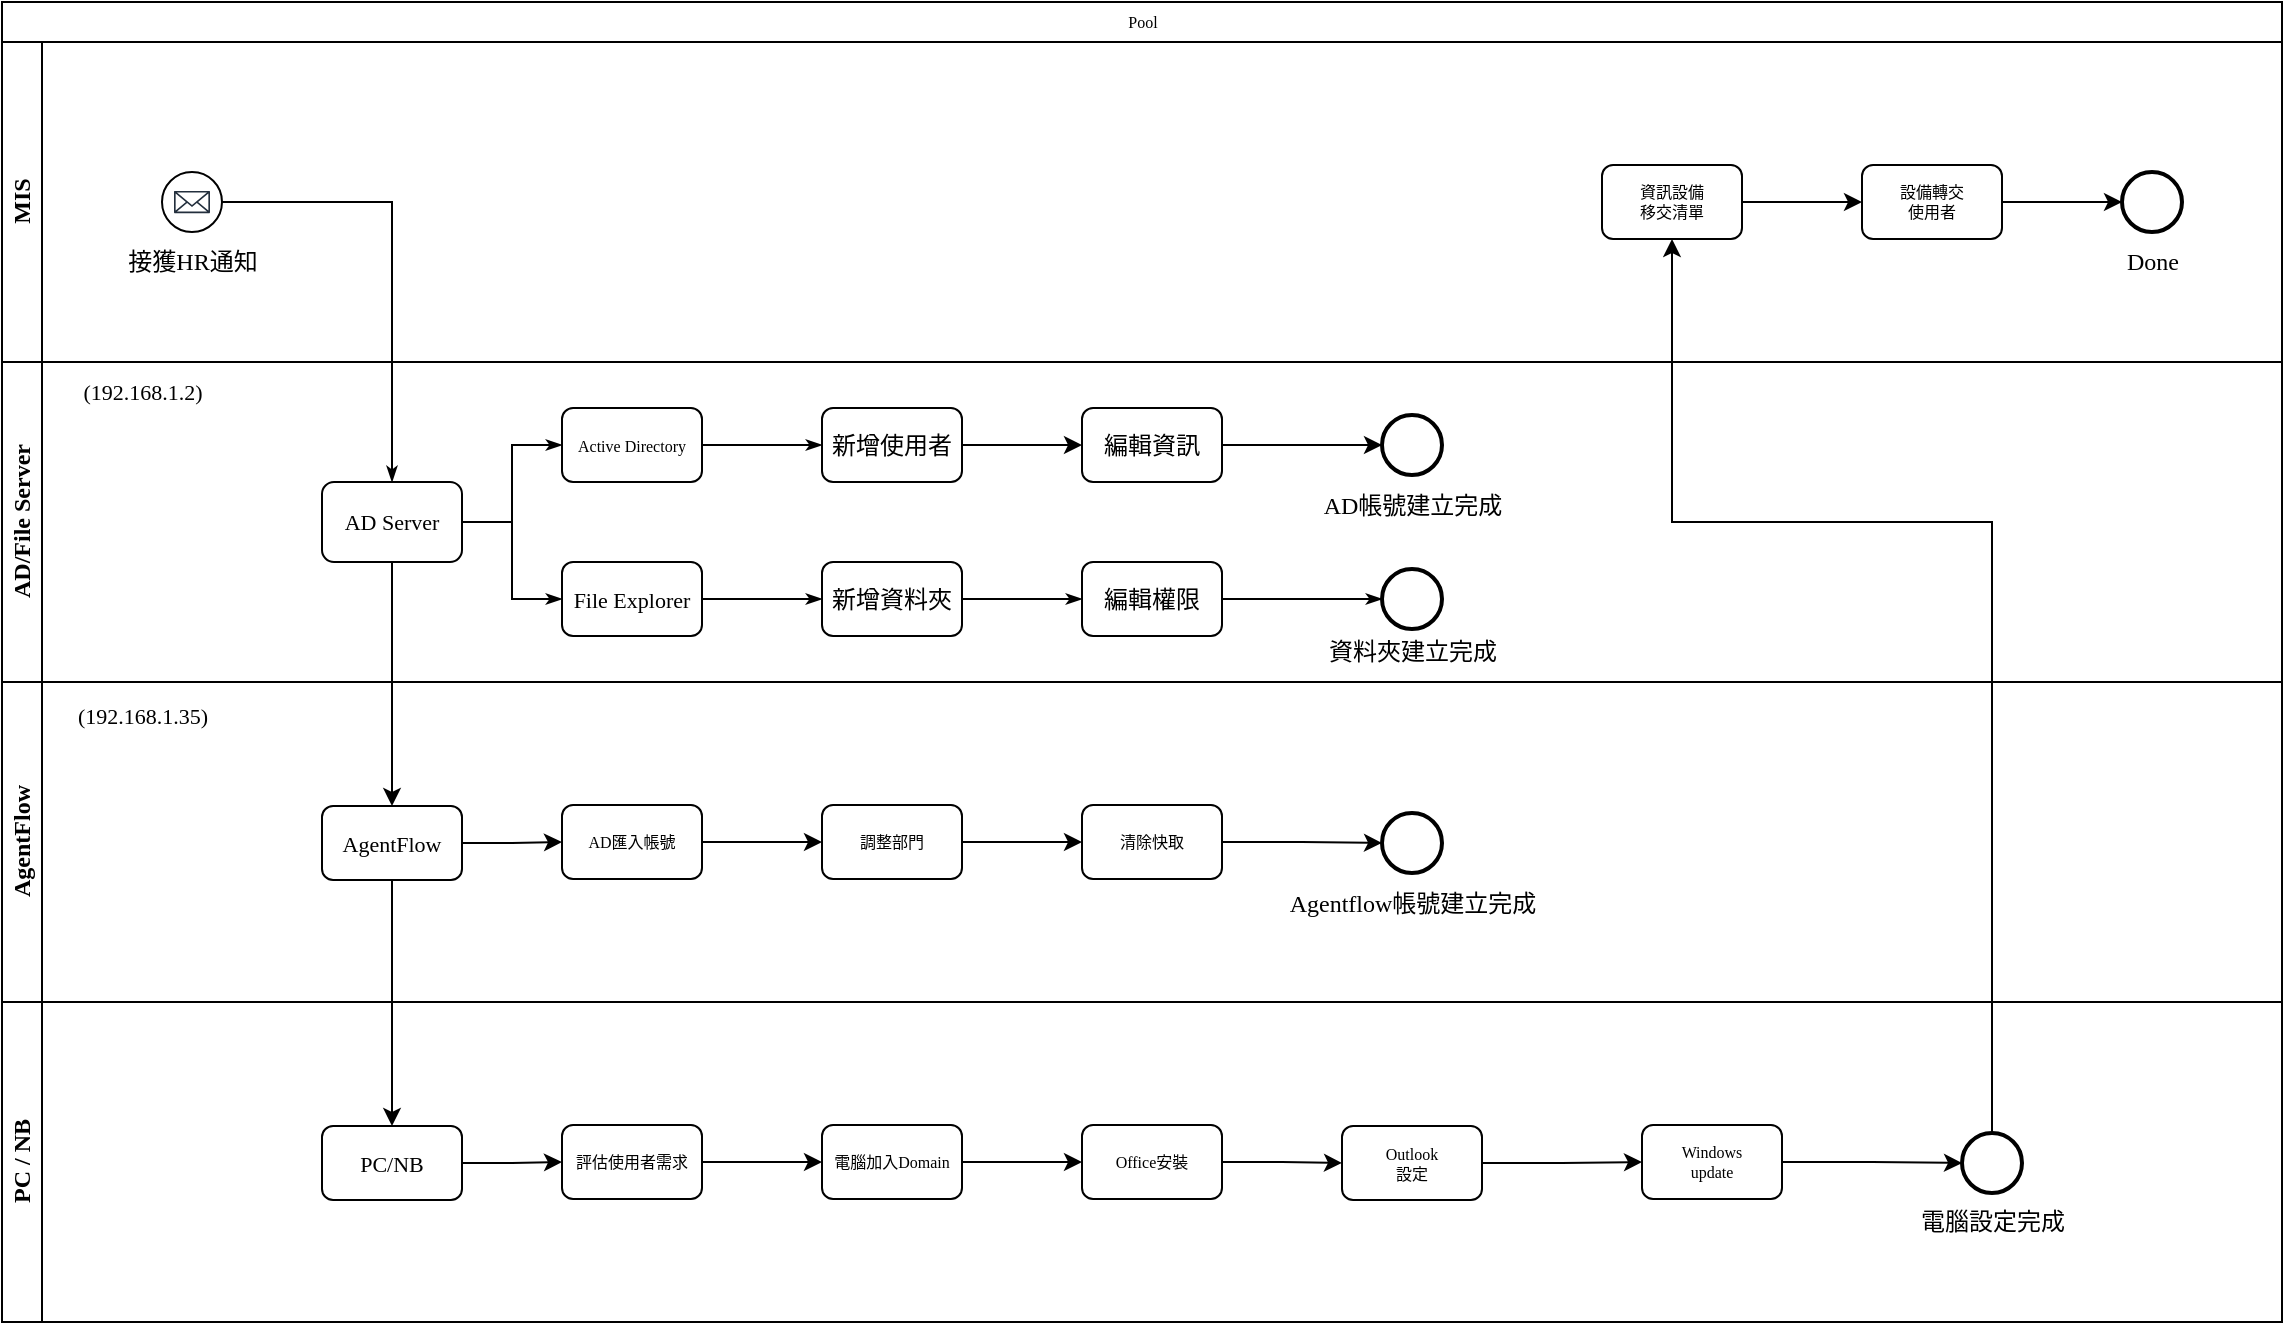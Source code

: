 <mxfile version="20.4.0" type="github">
  <diagram name="Page-1" id="c7488fd3-1785-93aa-aadb-54a6760d102a">
    <mxGraphModel dx="2062" dy="1122" grid="1" gridSize="10" guides="1" tooltips="1" connect="1" arrows="1" fold="1" page="1" pageScale="1" pageWidth="1100" pageHeight="850" background="none" math="0" shadow="0">
      <root>
        <mxCell id="0" />
        <mxCell id="1" parent="0" />
        <mxCell id="2b4e8129b02d487f-1" value="Pool" style="swimlane;html=1;childLayout=stackLayout;horizontal=1;startSize=20;horizontalStack=0;rounded=0;shadow=0;labelBackgroundColor=none;strokeWidth=1;fontFamily=Verdana;fontSize=8;align=center;fontStyle=0" parent="1" vertex="1">
          <mxGeometry x="160" y="20" width="1140" height="660" as="geometry" />
        </mxCell>
        <mxCell id="GcZqRgH9JE93M60QatNF-33" value="MIS" style="swimlane;html=1;startSize=20;horizontal=0;fontFamily=Verdana;fontStyle=1" parent="2b4e8129b02d487f-1" vertex="1">
          <mxGeometry y="20" width="1140" height="160" as="geometry">
            <mxRectangle y="20" width="680" height="30" as="alternateBounds" />
          </mxGeometry>
        </mxCell>
        <mxCell id="GcZqRgH9JE93M60QatNF-35" value="" style="ellipse;whiteSpace=wrap;html=1;rounded=0;shadow=0;labelBackgroundColor=none;strokeWidth=1;fontFamily=Verdana;fontSize=8;align=center;fontStyle=0" parent="GcZqRgH9JE93M60QatNF-33" vertex="1">
          <mxGeometry x="80" y="65" width="30" height="30" as="geometry" />
        </mxCell>
        <mxCell id="GcZqRgH9JE93M60QatNF-40" value="" style="ellipse;whiteSpace=wrap;html=1;rounded=0;shadow=0;labelBackgroundColor=none;strokeWidth=2;fontFamily=Verdana;fontSize=8;align=center;fontStyle=0" parent="GcZqRgH9JE93M60QatNF-33" vertex="1">
          <mxGeometry x="1060" y="65.01" width="30" height="30" as="geometry" />
        </mxCell>
        <mxCell id="GcZqRgH9JE93M60QatNF-41" value="接獲HR通知" style="text;html=1;align=center;verticalAlign=middle;resizable=0;points=[];autosize=1;strokeColor=none;fillColor=none;fontFamily=Verdana;fontStyle=0" parent="GcZqRgH9JE93M60QatNF-33" vertex="1">
          <mxGeometry x="50" y="95" width="90" height="30" as="geometry" />
        </mxCell>
        <mxCell id="GcZqRgH9JE93M60QatNF-44" value="" style="sketch=0;outlineConnect=0;fontColor=#232F3E;gradientColor=none;fillColor=#232F3D;strokeColor=none;dashed=0;verticalLabelPosition=bottom;verticalAlign=top;align=center;html=1;fontSize=12;fontStyle=0;aspect=fixed;pointerEvents=1;shape=mxgraph.aws4.email_2;fontFamily=Verdana;" parent="GcZqRgH9JE93M60QatNF-33" vertex="1">
          <mxGeometry x="86" y="74.35" width="18" height="11.31" as="geometry" />
        </mxCell>
        <mxCell id="GcZqRgH9JE93M60QatNF-171" value="" style="edgeStyle=orthogonalEdgeStyle;rounded=0;orthogonalLoop=1;jettySize=auto;html=1;fontFamily=Verdana;fontSize=12;" parent="GcZqRgH9JE93M60QatNF-33" source="GcZqRgH9JE93M60QatNF-105" target="GcZqRgH9JE93M60QatNF-107" edge="1">
          <mxGeometry relative="1" as="geometry" />
        </mxCell>
        <mxCell id="GcZqRgH9JE93M60QatNF-105" value="資訊設備&lt;br&gt;移交清單" style="rounded=1;whiteSpace=wrap;html=1;shadow=0;labelBackgroundColor=none;strokeWidth=1;fontFamily=Verdana;fontSize=8;align=center;fontStyle=0" parent="GcZqRgH9JE93M60QatNF-33" vertex="1">
          <mxGeometry x="800" y="61.51" width="70" height="37" as="geometry" />
        </mxCell>
        <mxCell id="GcZqRgH9JE93M60QatNF-108" value="" style="edgeStyle=orthogonalEdgeStyle;rounded=0;orthogonalLoop=1;jettySize=auto;html=1;fontFamily=Verdana;fontSize=12;" parent="GcZqRgH9JE93M60QatNF-33" source="GcZqRgH9JE93M60QatNF-107" target="GcZqRgH9JE93M60QatNF-40" edge="1">
          <mxGeometry relative="1" as="geometry" />
        </mxCell>
        <mxCell id="GcZqRgH9JE93M60QatNF-107" value="設備轉交&lt;br&gt;使用者" style="rounded=1;whiteSpace=wrap;html=1;shadow=0;labelBackgroundColor=none;strokeWidth=1;fontFamily=Verdana;fontSize=8;align=center;fontStyle=0" parent="GcZqRgH9JE93M60QatNF-33" vertex="1">
          <mxGeometry x="930" y="61.5" width="70" height="37" as="geometry" />
        </mxCell>
        <mxCell id="rj05josWJUddIGV_Si81-2" value="Done" style="text;html=1;align=center;verticalAlign=middle;resizable=0;points=[];autosize=1;strokeColor=none;fillColor=none;fontSize=12;fontFamily=Verdana;" vertex="1" parent="GcZqRgH9JE93M60QatNF-33">
          <mxGeometry x="1050" y="95" width="50" height="30" as="geometry" />
        </mxCell>
        <mxCell id="GcZqRgH9JE93M60QatNF-20" value="AD/File Server" style="swimlane;html=1;startSize=20;horizontal=0;fontFamily=Verdana;fontStyle=1" parent="2b4e8129b02d487f-1" vertex="1">
          <mxGeometry y="180" width="1140" height="160" as="geometry">
            <mxRectangle y="20" width="680" height="30" as="alternateBounds" />
          </mxGeometry>
        </mxCell>
        <mxCell id="GcZqRgH9JE93M60QatNF-23" value="&lt;span style=&quot;font-size: 11px;&quot;&gt;&lt;span style=&quot;font-size: 11px;&quot; lang=&quot;EN-US&quot;&gt;AD Server&lt;/span&gt;&lt;/span&gt;" style="rounded=1;whiteSpace=wrap;html=1;shadow=0;labelBackgroundColor=none;strokeWidth=1;fontFamily=Verdana;fontSize=8;align=center;fontStyle=0" parent="GcZqRgH9JE93M60QatNF-20" vertex="1">
          <mxGeometry x="160" y="60" width="70" height="40" as="geometry" />
        </mxCell>
        <mxCell id="GcZqRgH9JE93M60QatNF-24" style="edgeStyle=orthogonalEdgeStyle;rounded=0;html=1;labelBackgroundColor=none;startArrow=none;startFill=0;startSize=5;endArrow=classicThin;endFill=1;endSize=5;jettySize=auto;orthogonalLoop=1;strokeWidth=1;fontFamily=Verdana;fontSize=8;entryX=0;entryY=0.5;entryDx=0;entryDy=0;fontStyle=0" parent="GcZqRgH9JE93M60QatNF-20" source="GcZqRgH9JE93M60QatNF-25" target="GcZqRgH9JE93M60QatNF-30" edge="1">
          <mxGeometry relative="1" as="geometry">
            <mxPoint x="330" y="75" as="targetPoint" />
          </mxGeometry>
        </mxCell>
        <mxCell id="GcZqRgH9JE93M60QatNF-25" value="&lt;font&gt;Active Directory&lt;/font&gt;" style="rounded=1;whiteSpace=wrap;html=1;shadow=0;labelBackgroundColor=none;strokeWidth=1;fontFamily=Verdana;fontSize=8;align=center;fontStyle=0" parent="GcZqRgH9JE93M60QatNF-20" vertex="1">
          <mxGeometry x="280" y="23" width="70" height="37" as="geometry" />
        </mxCell>
        <mxCell id="GcZqRgH9JE93M60QatNF-27" value="" style="ellipse;whiteSpace=wrap;html=1;rounded=0;shadow=0;labelBackgroundColor=none;strokeWidth=2;fontFamily=Verdana;fontSize=8;align=center;fontStyle=0" parent="GcZqRgH9JE93M60QatNF-20" vertex="1">
          <mxGeometry x="690" y="26.5" width="30" height="30" as="geometry" />
        </mxCell>
        <mxCell id="GcZqRgH9JE93M60QatNF-29" style="edgeStyle=orthogonalEdgeStyle;rounded=0;html=1;labelBackgroundColor=none;startArrow=none;startFill=0;startSize=5;endArrow=classicThin;endFill=1;endSize=5;jettySize=auto;orthogonalLoop=1;strokeWidth=1;fontFamily=Verdana;fontSize=8;entryX=0;entryY=0.5;entryDx=0;entryDy=0;fontStyle=0" parent="GcZqRgH9JE93M60QatNF-20" source="GcZqRgH9JE93M60QatNF-23" target="GcZqRgH9JE93M60QatNF-25" edge="1">
          <mxGeometry relative="1" as="geometry" />
        </mxCell>
        <mxCell id="GcZqRgH9JE93M60QatNF-30" value="&lt;span style=&quot;&quot;&gt;&lt;font style=&quot;font-size: 12px;&quot;&gt;新增使用者&lt;/font&gt;&lt;/span&gt;" style="rounded=1;whiteSpace=wrap;html=1;shadow=0;labelBackgroundColor=none;strokeWidth=1;fontFamily=Verdana;fontSize=8;align=center;fontStyle=0" parent="GcZqRgH9JE93M60QatNF-20" vertex="1">
          <mxGeometry x="410" y="23" width="70" height="37" as="geometry" />
        </mxCell>
        <mxCell id="GcZqRgH9JE93M60QatNF-32" value="&lt;span style=&quot;&quot; lang=&quot;EN-US&quot;&gt;&lt;font style=&quot;font-size: 11px;&quot;&gt;(192.168.1.2)&lt;/font&gt;&lt;/span&gt;" style="text;html=1;align=center;verticalAlign=middle;resizable=0;points=[];autosize=1;strokeColor=none;fillColor=none;fontSize=11;fontFamily=Verdana;fontStyle=0" parent="GcZqRgH9JE93M60QatNF-20" vertex="1">
          <mxGeometry x="15" width="110" height="30" as="geometry" />
        </mxCell>
        <mxCell id="GcZqRgH9JE93M60QatNF-62" value="&lt;font&gt;&lt;span style=&quot;font-size: 11px;&quot;&gt;File Explorer&lt;/span&gt;&lt;/font&gt;" style="rounded=1;whiteSpace=wrap;html=1;shadow=0;labelBackgroundColor=none;strokeWidth=1;fontFamily=Verdana;fontSize=8;align=center;fontStyle=0" parent="GcZqRgH9JE93M60QatNF-20" vertex="1">
          <mxGeometry x="280" y="100.0" width="70" height="37" as="geometry" />
        </mxCell>
        <mxCell id="GcZqRgH9JE93M60QatNF-60" style="edgeStyle=orthogonalEdgeStyle;rounded=0;html=1;labelBackgroundColor=none;startArrow=none;startFill=0;startSize=5;endArrow=classicThin;endFill=1;endSize=5;jettySize=auto;orthogonalLoop=1;strokeWidth=1;fontFamily=Verdana;fontSize=8;exitX=1;exitY=0.5;exitDx=0;exitDy=0;fontStyle=0" parent="GcZqRgH9JE93M60QatNF-20" source="GcZqRgH9JE93M60QatNF-23" target="GcZqRgH9JE93M60QatNF-62" edge="1">
          <mxGeometry relative="1" as="geometry" />
        </mxCell>
        <mxCell id="GcZqRgH9JE93M60QatNF-64" value="&lt;span style=&quot;&quot;&gt;&lt;font style=&quot;font-size: 12px;&quot;&gt;新增資料夾&lt;/font&gt;&lt;/span&gt;" style="rounded=1;whiteSpace=wrap;html=1;shadow=0;labelBackgroundColor=none;strokeWidth=1;fontFamily=Verdana;fontSize=8;align=center;fontStyle=0" parent="GcZqRgH9JE93M60QatNF-20" vertex="1">
          <mxGeometry x="410" y="100.0" width="70" height="37" as="geometry" />
        </mxCell>
        <mxCell id="GcZqRgH9JE93M60QatNF-68" style="edgeStyle=orthogonalEdgeStyle;rounded=0;html=1;labelBackgroundColor=none;startArrow=none;startFill=0;startSize=5;endArrow=classicThin;endFill=1;endSize=5;jettySize=auto;orthogonalLoop=1;strokeWidth=1;fontFamily=Verdana;fontSize=8;entryX=0;entryY=0.5;entryDx=0;entryDy=0;fontStyle=0" parent="GcZqRgH9JE93M60QatNF-20" source="GcZqRgH9JE93M60QatNF-62" target="GcZqRgH9JE93M60QatNF-64" edge="1">
          <mxGeometry relative="1" as="geometry" />
        </mxCell>
        <mxCell id="GcZqRgH9JE93M60QatNF-69" value="&lt;span style=&quot;&quot;&gt;&lt;font style=&quot;font-size: 12px;&quot;&gt;編輯權限&lt;/font&gt;&lt;/span&gt;" style="rounded=1;whiteSpace=wrap;html=1;shadow=0;labelBackgroundColor=none;strokeWidth=1;fontFamily=Verdana;fontSize=8;align=center;fontStyle=0" parent="GcZqRgH9JE93M60QatNF-20" vertex="1">
          <mxGeometry x="540" y="100.0" width="70" height="37" as="geometry" />
        </mxCell>
        <mxCell id="GcZqRgH9JE93M60QatNF-63" style="edgeStyle=orthogonalEdgeStyle;rounded=0;html=1;labelBackgroundColor=none;startArrow=none;startFill=0;startSize=5;endArrow=classicThin;endFill=1;endSize=5;jettySize=auto;orthogonalLoop=1;strokeWidth=1;fontFamily=Verdana;fontSize=8;entryX=0;entryY=0.5;entryDx=0;entryDy=0;fontStyle=0" parent="GcZqRgH9JE93M60QatNF-20" source="GcZqRgH9JE93M60QatNF-64" target="GcZqRgH9JE93M60QatNF-69" edge="1">
          <mxGeometry relative="1" as="geometry">
            <mxPoint x="330" y="250.5" as="targetPoint" />
          </mxGeometry>
        </mxCell>
        <mxCell id="GcZqRgH9JE93M60QatNF-66" value="" style="ellipse;whiteSpace=wrap;html=1;rounded=0;shadow=0;labelBackgroundColor=none;strokeWidth=2;fontFamily=Verdana;fontSize=8;align=center;fontStyle=0" parent="GcZqRgH9JE93M60QatNF-20" vertex="1">
          <mxGeometry x="690" y="103.5" width="30" height="30" as="geometry" />
        </mxCell>
        <mxCell id="GcZqRgH9JE93M60QatNF-65" style="edgeStyle=orthogonalEdgeStyle;rounded=0;html=1;labelBackgroundColor=none;startArrow=none;startFill=0;startSize=5;endArrow=classicThin;endFill=1;endSize=5;jettySize=auto;orthogonalLoop=1;strokeWidth=1;fontFamily=Verdana;fontSize=8;exitX=1;exitY=0.5;exitDx=0;exitDy=0;fontStyle=0" parent="GcZqRgH9JE93M60QatNF-20" source="GcZqRgH9JE93M60QatNF-69" target="GcZqRgH9JE93M60QatNF-66" edge="1">
          <mxGeometry relative="1" as="geometry">
            <mxPoint x="580" y="250.5" as="sourcePoint" />
          </mxGeometry>
        </mxCell>
        <mxCell id="GcZqRgH9JE93M60QatNF-76" value="" style="edgeStyle=orthogonalEdgeStyle;rounded=0;orthogonalLoop=1;jettySize=auto;html=1;fontSize=12;fontFamily=Verdana;fontStyle=0" parent="GcZqRgH9JE93M60QatNF-20" source="GcZqRgH9JE93M60QatNF-75" target="GcZqRgH9JE93M60QatNF-27" edge="1">
          <mxGeometry relative="1" as="geometry" />
        </mxCell>
        <mxCell id="GcZqRgH9JE93M60QatNF-75" value="&lt;span style=&quot;&quot;&gt;&lt;font style=&quot;font-size: 12px;&quot;&gt;編輯資訊&lt;/font&gt;&lt;/span&gt;" style="rounded=1;whiteSpace=wrap;html=1;shadow=0;labelBackgroundColor=none;strokeWidth=1;fontFamily=Verdana;fontSize=8;align=center;fontStyle=0" parent="GcZqRgH9JE93M60QatNF-20" vertex="1">
          <mxGeometry x="540" y="23" width="70" height="37" as="geometry" />
        </mxCell>
        <mxCell id="GcZqRgH9JE93M60QatNF-74" value="" style="edgeStyle=orthogonalEdgeStyle;rounded=0;orthogonalLoop=1;jettySize=auto;html=1;fontSize=12;entryX=0;entryY=0.5;entryDx=0;entryDy=0;fontFamily=Verdana;fontStyle=0" parent="GcZqRgH9JE93M60QatNF-20" source="GcZqRgH9JE93M60QatNF-30" target="GcZqRgH9JE93M60QatNF-75" edge="1">
          <mxGeometry relative="1" as="geometry">
            <mxPoint x="580" y="45.5" as="targetPoint" />
          </mxGeometry>
        </mxCell>
        <mxCell id="GcZqRgH9JE93M60QatNF-102" value="AD帳號建立完成" style="text;html=1;align=center;verticalAlign=middle;resizable=0;points=[];autosize=1;strokeColor=none;fillColor=none;fontFamily=Verdana;fontStyle=0" parent="GcZqRgH9JE93M60QatNF-20" vertex="1">
          <mxGeometry x="650" y="56.5" width="110" height="30" as="geometry" />
        </mxCell>
        <mxCell id="GcZqRgH9JE93M60QatNF-103" value="資料夾建立完成" style="text;html=1;align=center;verticalAlign=middle;resizable=0;points=[];autosize=1;strokeColor=none;fillColor=none;fontFamily=Verdana;fontStyle=0" parent="GcZqRgH9JE93M60QatNF-20" vertex="1">
          <mxGeometry x="650" y="130" width="110" height="30" as="geometry" />
        </mxCell>
        <mxCell id="GcZqRgH9JE93M60QatNF-59" value="AgentFlow" style="swimlane;html=1;startSize=20;horizontal=0;fontFamily=Verdana;fontStyle=1" parent="2b4e8129b02d487f-1" vertex="1">
          <mxGeometry y="340" width="1140" height="160" as="geometry">
            <mxRectangle y="20" width="680" height="30" as="alternateBounds" />
          </mxGeometry>
        </mxCell>
        <mxCell id="GcZqRgH9JE93M60QatNF-82" value="" style="edgeStyle=orthogonalEdgeStyle;rounded=0;orthogonalLoop=1;jettySize=auto;html=1;fontSize=12;fontFamily=Verdana;fontStyle=0" parent="GcZqRgH9JE93M60QatNF-59" source="GcZqRgH9JE93M60QatNF-79" target="GcZqRgH9JE93M60QatNF-81" edge="1">
          <mxGeometry relative="1" as="geometry" />
        </mxCell>
        <mxCell id="GcZqRgH9JE93M60QatNF-79" value="&lt;span style=&quot;font-size: 11px;&quot;&gt;&lt;span style=&quot;font-size: 11px;&quot; lang=&quot;EN-US&quot;&gt;AgentFlow&lt;/span&gt;&lt;/span&gt;" style="rounded=1;whiteSpace=wrap;html=1;shadow=0;labelBackgroundColor=none;strokeWidth=1;fontFamily=Verdana;fontSize=8;align=center;fontStyle=0" parent="GcZqRgH9JE93M60QatNF-59" vertex="1">
          <mxGeometry x="160" y="62" width="70" height="37" as="geometry" />
        </mxCell>
        <mxCell id="GcZqRgH9JE93M60QatNF-80" value="&lt;span style=&quot;&quot; lang=&quot;EN-US&quot;&gt;&lt;font style=&quot;font-size: 11px;&quot;&gt;(192.168.1.35)&lt;/font&gt;&lt;/span&gt;" style="text;html=1;align=center;verticalAlign=middle;resizable=0;points=[];autosize=1;strokeColor=none;fillColor=none;fontSize=11;fontFamily=Verdana;fontStyle=0" parent="GcZqRgH9JE93M60QatNF-59" vertex="1">
          <mxGeometry x="10" y="2" width="120" height="30" as="geometry" />
        </mxCell>
        <mxCell id="GcZqRgH9JE93M60QatNF-86" value="" style="edgeStyle=orthogonalEdgeStyle;rounded=0;orthogonalLoop=1;jettySize=auto;html=1;fontFamily=Verdana;fontSize=12;" parent="GcZqRgH9JE93M60QatNF-59" source="GcZqRgH9JE93M60QatNF-81" target="GcZqRgH9JE93M60QatNF-83" edge="1">
          <mxGeometry relative="1" as="geometry" />
        </mxCell>
        <mxCell id="GcZqRgH9JE93M60QatNF-81" value="AD匯入帳號" style="rounded=1;whiteSpace=wrap;html=1;shadow=0;labelBackgroundColor=none;strokeWidth=1;fontFamily=Verdana;fontSize=8;align=center;fontStyle=0" parent="GcZqRgH9JE93M60QatNF-59" vertex="1">
          <mxGeometry x="280" y="61.5" width="70" height="37" as="geometry" />
        </mxCell>
        <mxCell id="GcZqRgH9JE93M60QatNF-87" value="" style="edgeStyle=orthogonalEdgeStyle;rounded=0;orthogonalLoop=1;jettySize=auto;html=1;fontFamily=Verdana;fontSize=12;" parent="GcZqRgH9JE93M60QatNF-59" source="GcZqRgH9JE93M60QatNF-83" target="GcZqRgH9JE93M60QatNF-84" edge="1">
          <mxGeometry relative="1" as="geometry" />
        </mxCell>
        <mxCell id="GcZqRgH9JE93M60QatNF-83" value="調整部門" style="rounded=1;whiteSpace=wrap;html=1;shadow=0;labelBackgroundColor=none;strokeWidth=1;fontFamily=Verdana;fontSize=8;align=center;fontStyle=0" parent="GcZqRgH9JE93M60QatNF-59" vertex="1">
          <mxGeometry x="410" y="61.5" width="70" height="37" as="geometry" />
        </mxCell>
        <mxCell id="GcZqRgH9JE93M60QatNF-88" value="" style="edgeStyle=orthogonalEdgeStyle;rounded=0;orthogonalLoop=1;jettySize=auto;html=1;fontFamily=Verdana;fontSize=12;" parent="GcZqRgH9JE93M60QatNF-59" source="GcZqRgH9JE93M60QatNF-84" target="GcZqRgH9JE93M60QatNF-85" edge="1">
          <mxGeometry relative="1" as="geometry" />
        </mxCell>
        <mxCell id="GcZqRgH9JE93M60QatNF-84" value="清除快取" style="rounded=1;whiteSpace=wrap;html=1;shadow=0;labelBackgroundColor=none;strokeWidth=1;fontFamily=Verdana;fontSize=8;align=center;fontStyle=0" parent="GcZqRgH9JE93M60QatNF-59" vertex="1">
          <mxGeometry x="540" y="61.5" width="70" height="37" as="geometry" />
        </mxCell>
        <mxCell id="GcZqRgH9JE93M60QatNF-85" value="" style="ellipse;whiteSpace=wrap;html=1;rounded=0;shadow=0;labelBackgroundColor=none;strokeWidth=2;fontFamily=Verdana;fontSize=8;align=center;fontStyle=0" parent="GcZqRgH9JE93M60QatNF-59" vertex="1">
          <mxGeometry x="690" y="65.5" width="30" height="30" as="geometry" />
        </mxCell>
        <mxCell id="GcZqRgH9JE93M60QatNF-104" value="Agentflow帳號建立完成" style="text;html=1;align=center;verticalAlign=middle;resizable=0;points=[];autosize=1;strokeColor=none;fillColor=none;fontFamily=Verdana;fontStyle=0" parent="GcZqRgH9JE93M60QatNF-59" vertex="1">
          <mxGeometry x="625" y="95.5" width="160" height="30" as="geometry" />
        </mxCell>
        <mxCell id="GcZqRgH9JE93M60QatNF-34" style="edgeStyle=orthogonalEdgeStyle;rounded=0;html=1;labelBackgroundColor=none;startArrow=none;startFill=0;startSize=5;endArrow=classicThin;endFill=1;endSize=5;jettySize=auto;orthogonalLoop=1;strokeWidth=1;fontFamily=Verdana;fontSize=8;entryX=0.5;entryY=0;entryDx=0;entryDy=0;fontStyle=0" parent="2b4e8129b02d487f-1" source="GcZqRgH9JE93M60QatNF-35" target="GcZqRgH9JE93M60QatNF-23" edge="1">
          <mxGeometry relative="1" as="geometry">
            <mxPoint x="178" y="95" as="targetPoint" />
          </mxGeometry>
        </mxCell>
        <mxCell id="GcZqRgH9JE93M60QatNF-78" value="" style="edgeStyle=orthogonalEdgeStyle;rounded=0;orthogonalLoop=1;jettySize=auto;html=1;fontSize=12;entryX=0.5;entryY=0;entryDx=0;entryDy=0;exitX=0.5;exitY=1;exitDx=0;exitDy=0;fontFamily=Verdana;fontStyle=0" parent="2b4e8129b02d487f-1" source="GcZqRgH9JE93M60QatNF-23" target="GcZqRgH9JE93M60QatNF-79" edge="1">
          <mxGeometry relative="1" as="geometry">
            <mxPoint x="213" y="374" as="targetPoint" />
          </mxGeometry>
        </mxCell>
        <mxCell id="GcZqRgH9JE93M60QatNF-89" value="PC / NB" style="swimlane;html=1;startSize=20;horizontal=0;fontFamily=Verdana;fontStyle=1" parent="2b4e8129b02d487f-1" vertex="1">
          <mxGeometry y="500" width="1140" height="160" as="geometry">
            <mxRectangle y="20" width="680" height="30" as="alternateBounds" />
          </mxGeometry>
        </mxCell>
        <mxCell id="GcZqRgH9JE93M60QatNF-90" value="" style="edgeStyle=orthogonalEdgeStyle;rounded=0;orthogonalLoop=1;jettySize=auto;html=1;fontSize=12;fontFamily=Verdana;fontStyle=0" parent="GcZqRgH9JE93M60QatNF-89" source="GcZqRgH9JE93M60QatNF-91" target="GcZqRgH9JE93M60QatNF-94" edge="1">
          <mxGeometry relative="1" as="geometry" />
        </mxCell>
        <mxCell id="GcZqRgH9JE93M60QatNF-91" value="&lt;span style=&quot;font-size: 11px;&quot;&gt;&lt;span style=&quot;font-size: 11px;&quot; lang=&quot;EN-US&quot;&gt;PC/NB&lt;/span&gt;&lt;/span&gt;" style="rounded=1;whiteSpace=wrap;html=1;shadow=0;labelBackgroundColor=none;strokeWidth=1;fontFamily=Verdana;fontSize=8;align=center;fontStyle=0" parent="GcZqRgH9JE93M60QatNF-89" vertex="1">
          <mxGeometry x="160" y="62" width="70" height="37" as="geometry" />
        </mxCell>
        <mxCell id="GcZqRgH9JE93M60QatNF-93" value="" style="edgeStyle=orthogonalEdgeStyle;rounded=0;orthogonalLoop=1;jettySize=auto;html=1;fontFamily=Verdana;fontSize=12;" parent="GcZqRgH9JE93M60QatNF-89" source="GcZqRgH9JE93M60QatNF-94" target="GcZqRgH9JE93M60QatNF-96" edge="1">
          <mxGeometry relative="1" as="geometry" />
        </mxCell>
        <mxCell id="GcZqRgH9JE93M60QatNF-94" value="評估使用者需求" style="rounded=1;whiteSpace=wrap;html=1;shadow=0;labelBackgroundColor=none;strokeWidth=1;fontFamily=Verdana;fontSize=8;align=center;fontStyle=0" parent="GcZqRgH9JE93M60QatNF-89" vertex="1">
          <mxGeometry x="280" y="61.5" width="70" height="37" as="geometry" />
        </mxCell>
        <mxCell id="GcZqRgH9JE93M60QatNF-95" value="" style="edgeStyle=orthogonalEdgeStyle;rounded=0;orthogonalLoop=1;jettySize=auto;html=1;fontFamily=Verdana;fontSize=12;" parent="GcZqRgH9JE93M60QatNF-89" source="GcZqRgH9JE93M60QatNF-96" target="GcZqRgH9JE93M60QatNF-98" edge="1">
          <mxGeometry relative="1" as="geometry" />
        </mxCell>
        <mxCell id="GcZqRgH9JE93M60QatNF-96" value="電腦加入Domain" style="rounded=1;whiteSpace=wrap;html=1;shadow=0;labelBackgroundColor=none;strokeWidth=1;fontFamily=Verdana;fontSize=8;align=center;fontStyle=0" parent="GcZqRgH9JE93M60QatNF-89" vertex="1">
          <mxGeometry x="410" y="61.5" width="70" height="37" as="geometry" />
        </mxCell>
        <mxCell id="GcZqRgH9JE93M60QatNF-97" value="" style="edgeStyle=orthogonalEdgeStyle;rounded=0;orthogonalLoop=1;jettySize=auto;html=1;fontFamily=Verdana;fontSize=12;entryX=0;entryY=0.5;entryDx=0;entryDy=0;" parent="GcZqRgH9JE93M60QatNF-89" source="GcZqRgH9JE93M60QatNF-98" target="GcZqRgH9JE93M60QatNF-101" edge="1">
          <mxGeometry relative="1" as="geometry" />
        </mxCell>
        <mxCell id="GcZqRgH9JE93M60QatNF-98" value="Office安裝" style="rounded=1;whiteSpace=wrap;html=1;shadow=0;labelBackgroundColor=none;strokeWidth=1;fontFamily=Verdana;fontSize=8;align=center;fontStyle=0" parent="GcZqRgH9JE93M60QatNF-89" vertex="1">
          <mxGeometry x="540" y="61.5" width="70" height="37" as="geometry" />
        </mxCell>
        <mxCell id="GcZqRgH9JE93M60QatNF-99" value="" style="ellipse;whiteSpace=wrap;html=1;rounded=0;shadow=0;labelBackgroundColor=none;strokeWidth=2;fontFamily=Verdana;fontSize=8;align=center;fontStyle=0" parent="GcZqRgH9JE93M60QatNF-89" vertex="1">
          <mxGeometry x="980" y="65.5" width="30" height="30" as="geometry" />
        </mxCell>
        <mxCell id="GcZqRgH9JE93M60QatNF-169" value="" style="edgeStyle=orthogonalEdgeStyle;rounded=0;orthogonalLoop=1;jettySize=auto;html=1;fontFamily=Verdana;fontSize=12;" parent="GcZqRgH9JE93M60QatNF-89" source="GcZqRgH9JE93M60QatNF-101" target="GcZqRgH9JE93M60QatNF-168" edge="1">
          <mxGeometry relative="1" as="geometry" />
        </mxCell>
        <mxCell id="GcZqRgH9JE93M60QatNF-101" value="Outlook&lt;br&gt;設定" style="rounded=1;whiteSpace=wrap;html=1;shadow=0;labelBackgroundColor=none;strokeWidth=1;fontFamily=Verdana;fontSize=8;align=center;fontStyle=0" parent="GcZqRgH9JE93M60QatNF-89" vertex="1">
          <mxGeometry x="670" y="62" width="70" height="37" as="geometry" />
        </mxCell>
        <mxCell id="GcZqRgH9JE93M60QatNF-170" value="" style="edgeStyle=orthogonalEdgeStyle;rounded=0;orthogonalLoop=1;jettySize=auto;html=1;fontFamily=Verdana;fontSize=12;" parent="GcZqRgH9JE93M60QatNF-89" source="GcZqRgH9JE93M60QatNF-168" target="GcZqRgH9JE93M60QatNF-99" edge="1">
          <mxGeometry relative="1" as="geometry" />
        </mxCell>
        <mxCell id="GcZqRgH9JE93M60QatNF-168" value="Windows&lt;br&gt;update" style="rounded=1;whiteSpace=wrap;html=1;shadow=0;labelBackgroundColor=none;strokeWidth=1;fontFamily=Verdana;fontSize=8;align=center;fontStyle=0" parent="GcZqRgH9JE93M60QatNF-89" vertex="1">
          <mxGeometry x="820" y="61.5" width="70" height="37" as="geometry" />
        </mxCell>
        <mxCell id="rj05josWJUddIGV_Si81-1" value="電腦設定完成" style="text;html=1;align=center;verticalAlign=middle;resizable=0;points=[];autosize=1;strokeColor=none;fillColor=none;fontSize=12;fontFamily=Verdana;" vertex="1" parent="GcZqRgH9JE93M60QatNF-89">
          <mxGeometry x="945" y="95" width="100" height="30" as="geometry" />
        </mxCell>
        <mxCell id="GcZqRgH9JE93M60QatNF-100" style="edgeStyle=orthogonalEdgeStyle;rounded=0;orthogonalLoop=1;jettySize=auto;html=1;exitX=0.5;exitY=1;exitDx=0;exitDy=0;entryX=0.5;entryY=0;entryDx=0;entryDy=0;fontFamily=Verdana;fontSize=12;" parent="2b4e8129b02d487f-1" source="GcZqRgH9JE93M60QatNF-79" target="GcZqRgH9JE93M60QatNF-91" edge="1">
          <mxGeometry relative="1" as="geometry" />
        </mxCell>
        <mxCell id="GcZqRgH9JE93M60QatNF-109" style="edgeStyle=orthogonalEdgeStyle;rounded=0;orthogonalLoop=1;jettySize=auto;html=1;exitX=0.5;exitY=0;exitDx=0;exitDy=0;entryX=0.5;entryY=1;entryDx=0;entryDy=0;fontFamily=Verdana;fontSize=12;" parent="2b4e8129b02d487f-1" source="GcZqRgH9JE93M60QatNF-99" target="GcZqRgH9JE93M60QatNF-105" edge="1">
          <mxGeometry relative="1" as="geometry">
            <Array as="points">
              <mxPoint x="995" y="260" />
              <mxPoint x="835" y="260" />
            </Array>
          </mxGeometry>
        </mxCell>
      </root>
    </mxGraphModel>
  </diagram>
</mxfile>
